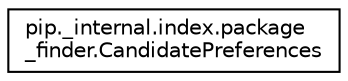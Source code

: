 digraph "Graphical Class Hierarchy"
{
 // LATEX_PDF_SIZE
  edge [fontname="Helvetica",fontsize="10",labelfontname="Helvetica",labelfontsize="10"];
  node [fontname="Helvetica",fontsize="10",shape=record];
  rankdir="LR";
  Node0 [label="pip._internal.index.package\l_finder.CandidatePreferences",height=0.2,width=0.4,color="black", fillcolor="white", style="filled",URL="$d5/d59/classpip_1_1__internal_1_1index_1_1package__finder_1_1_candidate_preferences.html",tooltip=" "];
}

